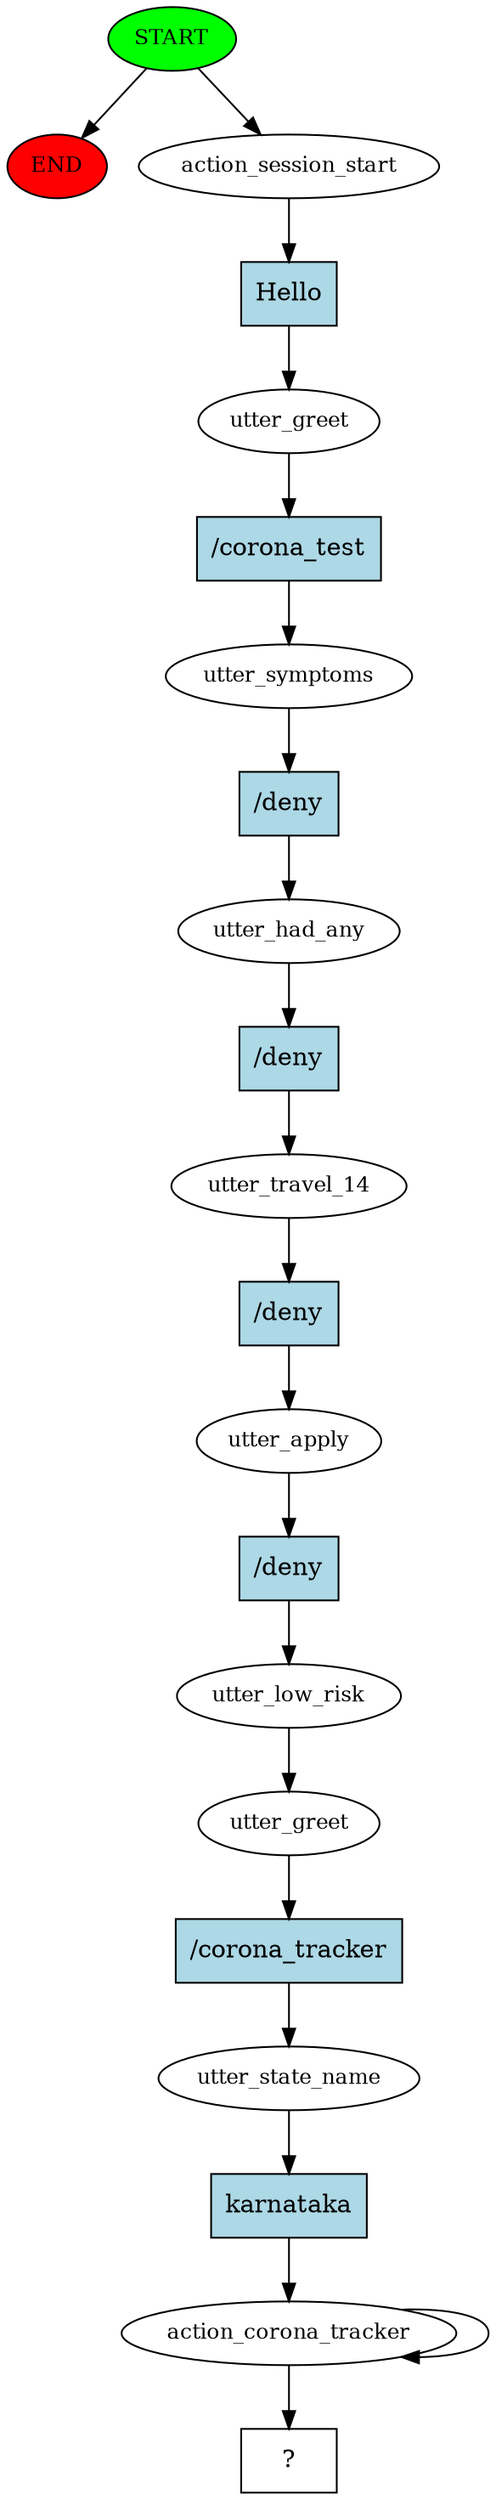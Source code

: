 digraph  {
0 [class="start active", fillcolor=green, fontsize=12, label=START, style=filled];
"-1" [class=end, fillcolor=red, fontsize=12, label=END, style=filled];
1 [class=active, fontsize=12, label=action_session_start];
2 [class=active, fontsize=12, label=utter_greet];
3 [class=active, fontsize=12, label=utter_symptoms];
4 [class=active, fontsize=12, label=utter_had_any];
5 [class=active, fontsize=12, label=utter_travel_14];
6 [class=active, fontsize=12, label=utter_apply];
7 [class=active, fontsize=12, label=utter_low_risk];
8 [class=active, fontsize=12, label=utter_greet];
9 [class=active, fontsize=12, label=utter_state_name];
10 [class=active, fontsize=12, label=action_corona_tracker];
13 [class="intent dashed active", label="  ?  ", shape=rect];
14 [class="intent active", fillcolor=lightblue, label=Hello, shape=rect, style=filled];
15 [class="intent active", fillcolor=lightblue, label="/corona_test", shape=rect, style=filled];
16 [class="intent active", fillcolor=lightblue, label="/deny", shape=rect, style=filled];
17 [class="intent active", fillcolor=lightblue, label="/deny", shape=rect, style=filled];
18 [class="intent active", fillcolor=lightblue, label="/deny", shape=rect, style=filled];
19 [class="intent active", fillcolor=lightblue, label="/deny", shape=rect, style=filled];
20 [class="intent active", fillcolor=lightblue, label="/corona_tracker", shape=rect, style=filled];
21 [class="intent active", fillcolor=lightblue, label=karnataka, shape=rect, style=filled];
0 -> "-1"  [class="", key=NONE, label=""];
0 -> 1  [class=active, key=NONE, label=""];
1 -> 14  [class=active, key=0];
2 -> 15  [class=active, key=0];
3 -> 16  [class=active, key=0];
4 -> 17  [class=active, key=0];
5 -> 18  [class=active, key=0];
6 -> 19  [class=active, key=0];
7 -> 8  [class=active, key=NONE, label=""];
8 -> 20  [class=active, key=0];
9 -> 21  [class=active, key=0];
10 -> 10  [class=active, key=NONE, label=""];
10 -> 13  [class=active, key=NONE, label=""];
14 -> 2  [class=active, key=0];
15 -> 3  [class=active, key=0];
16 -> 4  [class=active, key=0];
17 -> 5  [class=active, key=0];
18 -> 6  [class=active, key=0];
19 -> 7  [class=active, key=0];
20 -> 9  [class=active, key=0];
21 -> 10  [class=active, key=0];
}
